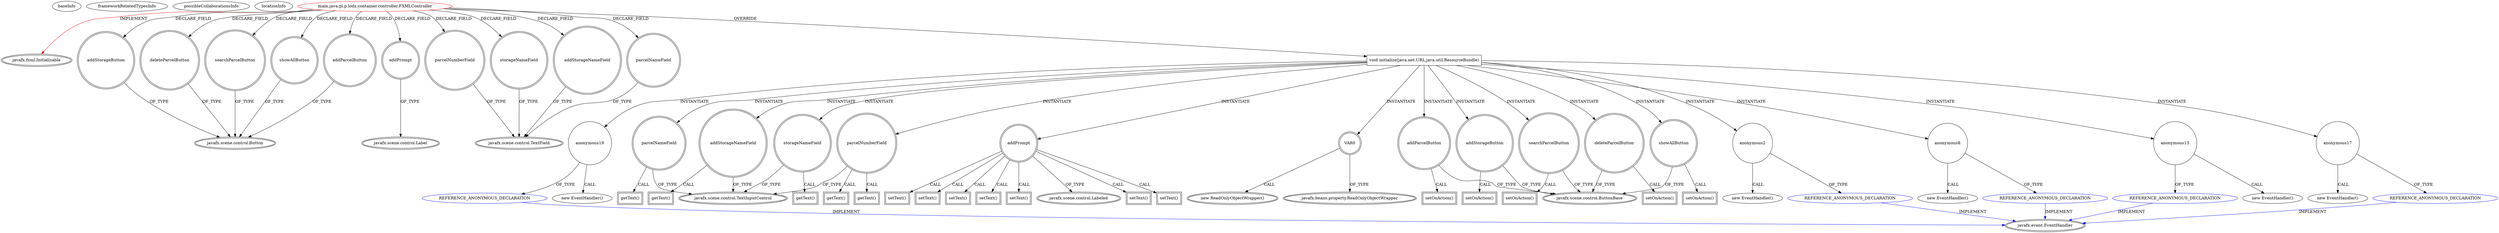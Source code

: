 digraph {
baseInfo[graphId=4418,category="extension_graph",isAnonymous=false,possibleRelation=true]
frameworkRelatedTypesInfo[0="javafx.fxml.Initializable"]
possibleCollaborationsInfo[0="4418~OVERRIDING_METHOD_DECLARATION-INSTANTIATION-~javafx.fxml.Initializable ~javafx.event.EventHandler ~false~true"]
locationInfo[projectName="szabel01-kontenery",filePath="/szabel01-kontenery/kontenery-master/src/main/java/pl/p/lodz/container/controller/FXMLController.java",contextSignature="FXMLController",graphId="4418"]
0[label="main.java.pl.p.lodz.container.controller.FXMLController",vertexType="ROOT_CLIENT_CLASS_DECLARATION",isFrameworkType=false,color=red]
1[label="javafx.fxml.Initializable",vertexType="FRAMEWORK_INTERFACE_TYPE",isFrameworkType=true,peripheries=2]
2[label="addParcelButton",vertexType="FIELD_DECLARATION",isFrameworkType=true,peripheries=2,shape=circle]
3[label="javafx.scene.control.Button",vertexType="FRAMEWORK_CLASS_TYPE",isFrameworkType=true,peripheries=2]
4[label="addPrompt",vertexType="FIELD_DECLARATION",isFrameworkType=true,peripheries=2,shape=circle]
5[label="javafx.scene.control.Label",vertexType="FRAMEWORK_CLASS_TYPE",isFrameworkType=true,peripheries=2]
6[label="addStorageButton",vertexType="FIELD_DECLARATION",isFrameworkType=true,peripheries=2,shape=circle]
8[label="addStorageNameField",vertexType="FIELD_DECLARATION",isFrameworkType=true,peripheries=2,shape=circle]
9[label="javafx.scene.control.TextField",vertexType="FRAMEWORK_CLASS_TYPE",isFrameworkType=true,peripheries=2]
10[label="deleteParcelButton",vertexType="FIELD_DECLARATION",isFrameworkType=true,peripheries=2,shape=circle]
12[label="parcelNameField",vertexType="FIELD_DECLARATION",isFrameworkType=true,peripheries=2,shape=circle]
14[label="parcelNumberField",vertexType="FIELD_DECLARATION",isFrameworkType=true,peripheries=2,shape=circle]
16[label="searchParcelButton",vertexType="FIELD_DECLARATION",isFrameworkType=true,peripheries=2,shape=circle]
18[label="showAllButton",vertexType="FIELD_DECLARATION",isFrameworkType=true,peripheries=2,shape=circle]
20[label="storageNameField",vertexType="FIELD_DECLARATION",isFrameworkType=true,peripheries=2,shape=circle]
22[label="void initialize(java.net.URL,java.util.ResourceBundle)",vertexType="OVERRIDING_METHOD_DECLARATION",isFrameworkType=false,shape=box]
24[label="VAR0",vertexType="VARIABLE_EXPRESION",isFrameworkType=true,peripheries=2,shape=circle]
25[label="javafx.beans.property.ReadOnlyObjectWrapper",vertexType="FRAMEWORK_CLASS_TYPE",isFrameworkType=true,peripheries=2]
23[label="new ReadOnlyObjectWrapper()",vertexType="CONSTRUCTOR_CALL",isFrameworkType=true,peripheries=2]
26[label="addParcelButton",vertexType="VARIABLE_EXPRESION",isFrameworkType=true,peripheries=2,shape=circle]
28[label="javafx.scene.control.ButtonBase",vertexType="FRAMEWORK_CLASS_TYPE",isFrameworkType=true,peripheries=2]
27[label="setOnAction()",vertexType="INSIDE_CALL",isFrameworkType=true,peripheries=2,shape=box]
30[label="anonymous2",vertexType="VARIABLE_EXPRESION",isFrameworkType=false,shape=circle]
31[label="REFERENCE_ANONYMOUS_DECLARATION",vertexType="REFERENCE_ANONYMOUS_DECLARATION",isFrameworkType=false,color=blue]
32[label="javafx.event.EventHandler",vertexType="FRAMEWORK_INTERFACE_TYPE",isFrameworkType=true,peripheries=2]
29[label="new EventHandler()",vertexType="CONSTRUCTOR_CALL",isFrameworkType=false]
33[label="parcelNameField",vertexType="VARIABLE_EXPRESION",isFrameworkType=true,peripheries=2,shape=circle]
35[label="javafx.scene.control.TextInputControl",vertexType="FRAMEWORK_CLASS_TYPE",isFrameworkType=true,peripheries=2]
34[label="getText()",vertexType="INSIDE_CALL",isFrameworkType=true,peripheries=2,shape=box]
36[label="addStorageNameField",vertexType="VARIABLE_EXPRESION",isFrameworkType=true,peripheries=2,shape=circle]
37[label="getText()",vertexType="INSIDE_CALL",isFrameworkType=true,peripheries=2,shape=box]
39[label="addPrompt",vertexType="VARIABLE_EXPRESION",isFrameworkType=true,peripheries=2,shape=circle]
41[label="javafx.scene.control.Labeled",vertexType="FRAMEWORK_CLASS_TYPE",isFrameworkType=true,peripheries=2]
40[label="setText()",vertexType="INSIDE_CALL",isFrameworkType=true,peripheries=2,shape=box]
43[label="setText()",vertexType="INSIDE_CALL",isFrameworkType=true,peripheries=2,shape=box]
44[label="addStorageButton",vertexType="VARIABLE_EXPRESION",isFrameworkType=true,peripheries=2,shape=circle]
45[label="setOnAction()",vertexType="INSIDE_CALL",isFrameworkType=true,peripheries=2,shape=box]
48[label="anonymous8",vertexType="VARIABLE_EXPRESION",isFrameworkType=false,shape=circle]
49[label="REFERENCE_ANONYMOUS_DECLARATION",vertexType="REFERENCE_ANONYMOUS_DECLARATION",isFrameworkType=false,color=blue]
47[label="new EventHandler()",vertexType="CONSTRUCTOR_CALL",isFrameworkType=false]
51[label="storageNameField",vertexType="VARIABLE_EXPRESION",isFrameworkType=true,peripheries=2,shape=circle]
52[label="getText()",vertexType="INSIDE_CALL",isFrameworkType=true,peripheries=2,shape=box]
55[label="setText()",vertexType="INSIDE_CALL",isFrameworkType=true,peripheries=2,shape=box]
57[label="setText()",vertexType="INSIDE_CALL",isFrameworkType=true,peripheries=2,shape=box]
58[label="searchParcelButton",vertexType="VARIABLE_EXPRESION",isFrameworkType=true,peripheries=2,shape=circle]
59[label="setOnAction()",vertexType="INSIDE_CALL",isFrameworkType=true,peripheries=2,shape=box]
62[label="anonymous13",vertexType="VARIABLE_EXPRESION",isFrameworkType=false,shape=circle]
63[label="REFERENCE_ANONYMOUS_DECLARATION",vertexType="REFERENCE_ANONYMOUS_DECLARATION",isFrameworkType=false,color=blue]
61[label="new EventHandler()",vertexType="CONSTRUCTOR_CALL",isFrameworkType=false]
65[label="parcelNumberField",vertexType="VARIABLE_EXPRESION",isFrameworkType=true,peripheries=2,shape=circle]
66[label="getText()",vertexType="INSIDE_CALL",isFrameworkType=true,peripheries=2,shape=box]
69[label="setText()",vertexType="INSIDE_CALL",isFrameworkType=true,peripheries=2,shape=box]
70[label="showAllButton",vertexType="VARIABLE_EXPRESION",isFrameworkType=true,peripheries=2,shape=circle]
71[label="setOnAction()",vertexType="INSIDE_CALL",isFrameworkType=true,peripheries=2,shape=box]
74[label="anonymous17",vertexType="VARIABLE_EXPRESION",isFrameworkType=false,shape=circle]
75[label="REFERENCE_ANONYMOUS_DECLARATION",vertexType="REFERENCE_ANONYMOUS_DECLARATION",isFrameworkType=false,color=blue]
73[label="new EventHandler()",vertexType="CONSTRUCTOR_CALL",isFrameworkType=false]
77[label="deleteParcelButton",vertexType="VARIABLE_EXPRESION",isFrameworkType=true,peripheries=2,shape=circle]
78[label="setOnAction()",vertexType="INSIDE_CALL",isFrameworkType=true,peripheries=2,shape=box]
81[label="anonymous19",vertexType="VARIABLE_EXPRESION",isFrameworkType=false,shape=circle]
82[label="REFERENCE_ANONYMOUS_DECLARATION",vertexType="REFERENCE_ANONYMOUS_DECLARATION",isFrameworkType=false,color=blue]
80[label="new EventHandler()",vertexType="CONSTRUCTOR_CALL",isFrameworkType=false]
85[label="getText()",vertexType="INSIDE_CALL",isFrameworkType=true,peripheries=2,shape=box]
87[label="setText()",vertexType="INSIDE_CALL",isFrameworkType=true,peripheries=2,shape=box]
89[label="setText()",vertexType="INSIDE_CALL",isFrameworkType=true,peripheries=2,shape=box]
0->1[label="IMPLEMENT",color=red]
0->2[label="DECLARE_FIELD"]
2->3[label="OF_TYPE"]
0->4[label="DECLARE_FIELD"]
4->5[label="OF_TYPE"]
0->6[label="DECLARE_FIELD"]
6->3[label="OF_TYPE"]
0->8[label="DECLARE_FIELD"]
8->9[label="OF_TYPE"]
0->10[label="DECLARE_FIELD"]
10->3[label="OF_TYPE"]
0->12[label="DECLARE_FIELD"]
12->9[label="OF_TYPE"]
0->14[label="DECLARE_FIELD"]
14->9[label="OF_TYPE"]
0->16[label="DECLARE_FIELD"]
16->3[label="OF_TYPE"]
0->18[label="DECLARE_FIELD"]
18->3[label="OF_TYPE"]
0->20[label="DECLARE_FIELD"]
20->9[label="OF_TYPE"]
0->22[label="OVERRIDE"]
22->24[label="INSTANTIATE"]
24->25[label="OF_TYPE"]
24->23[label="CALL"]
22->26[label="INSTANTIATE"]
26->28[label="OF_TYPE"]
26->27[label="CALL"]
22->30[label="INSTANTIATE"]
31->32[label="IMPLEMENT",color=blue]
30->31[label="OF_TYPE"]
30->29[label="CALL"]
22->33[label="INSTANTIATE"]
33->35[label="OF_TYPE"]
33->34[label="CALL"]
22->36[label="INSTANTIATE"]
36->35[label="OF_TYPE"]
36->37[label="CALL"]
22->39[label="INSTANTIATE"]
39->41[label="OF_TYPE"]
39->40[label="CALL"]
39->43[label="CALL"]
22->44[label="INSTANTIATE"]
44->28[label="OF_TYPE"]
44->45[label="CALL"]
22->48[label="INSTANTIATE"]
49->32[label="IMPLEMENT",color=blue]
48->49[label="OF_TYPE"]
48->47[label="CALL"]
22->51[label="INSTANTIATE"]
51->35[label="OF_TYPE"]
51->52[label="CALL"]
39->55[label="CALL"]
39->57[label="CALL"]
22->58[label="INSTANTIATE"]
58->28[label="OF_TYPE"]
58->59[label="CALL"]
22->62[label="INSTANTIATE"]
63->32[label="IMPLEMENT",color=blue]
62->63[label="OF_TYPE"]
62->61[label="CALL"]
22->65[label="INSTANTIATE"]
65->35[label="OF_TYPE"]
65->66[label="CALL"]
39->69[label="CALL"]
22->70[label="INSTANTIATE"]
70->28[label="OF_TYPE"]
70->71[label="CALL"]
22->74[label="INSTANTIATE"]
75->32[label="IMPLEMENT",color=blue]
74->75[label="OF_TYPE"]
74->73[label="CALL"]
22->77[label="INSTANTIATE"]
77->28[label="OF_TYPE"]
77->78[label="CALL"]
22->81[label="INSTANTIATE"]
82->32[label="IMPLEMENT",color=blue]
81->82[label="OF_TYPE"]
81->80[label="CALL"]
65->85[label="CALL"]
39->87[label="CALL"]
39->89[label="CALL"]
}
